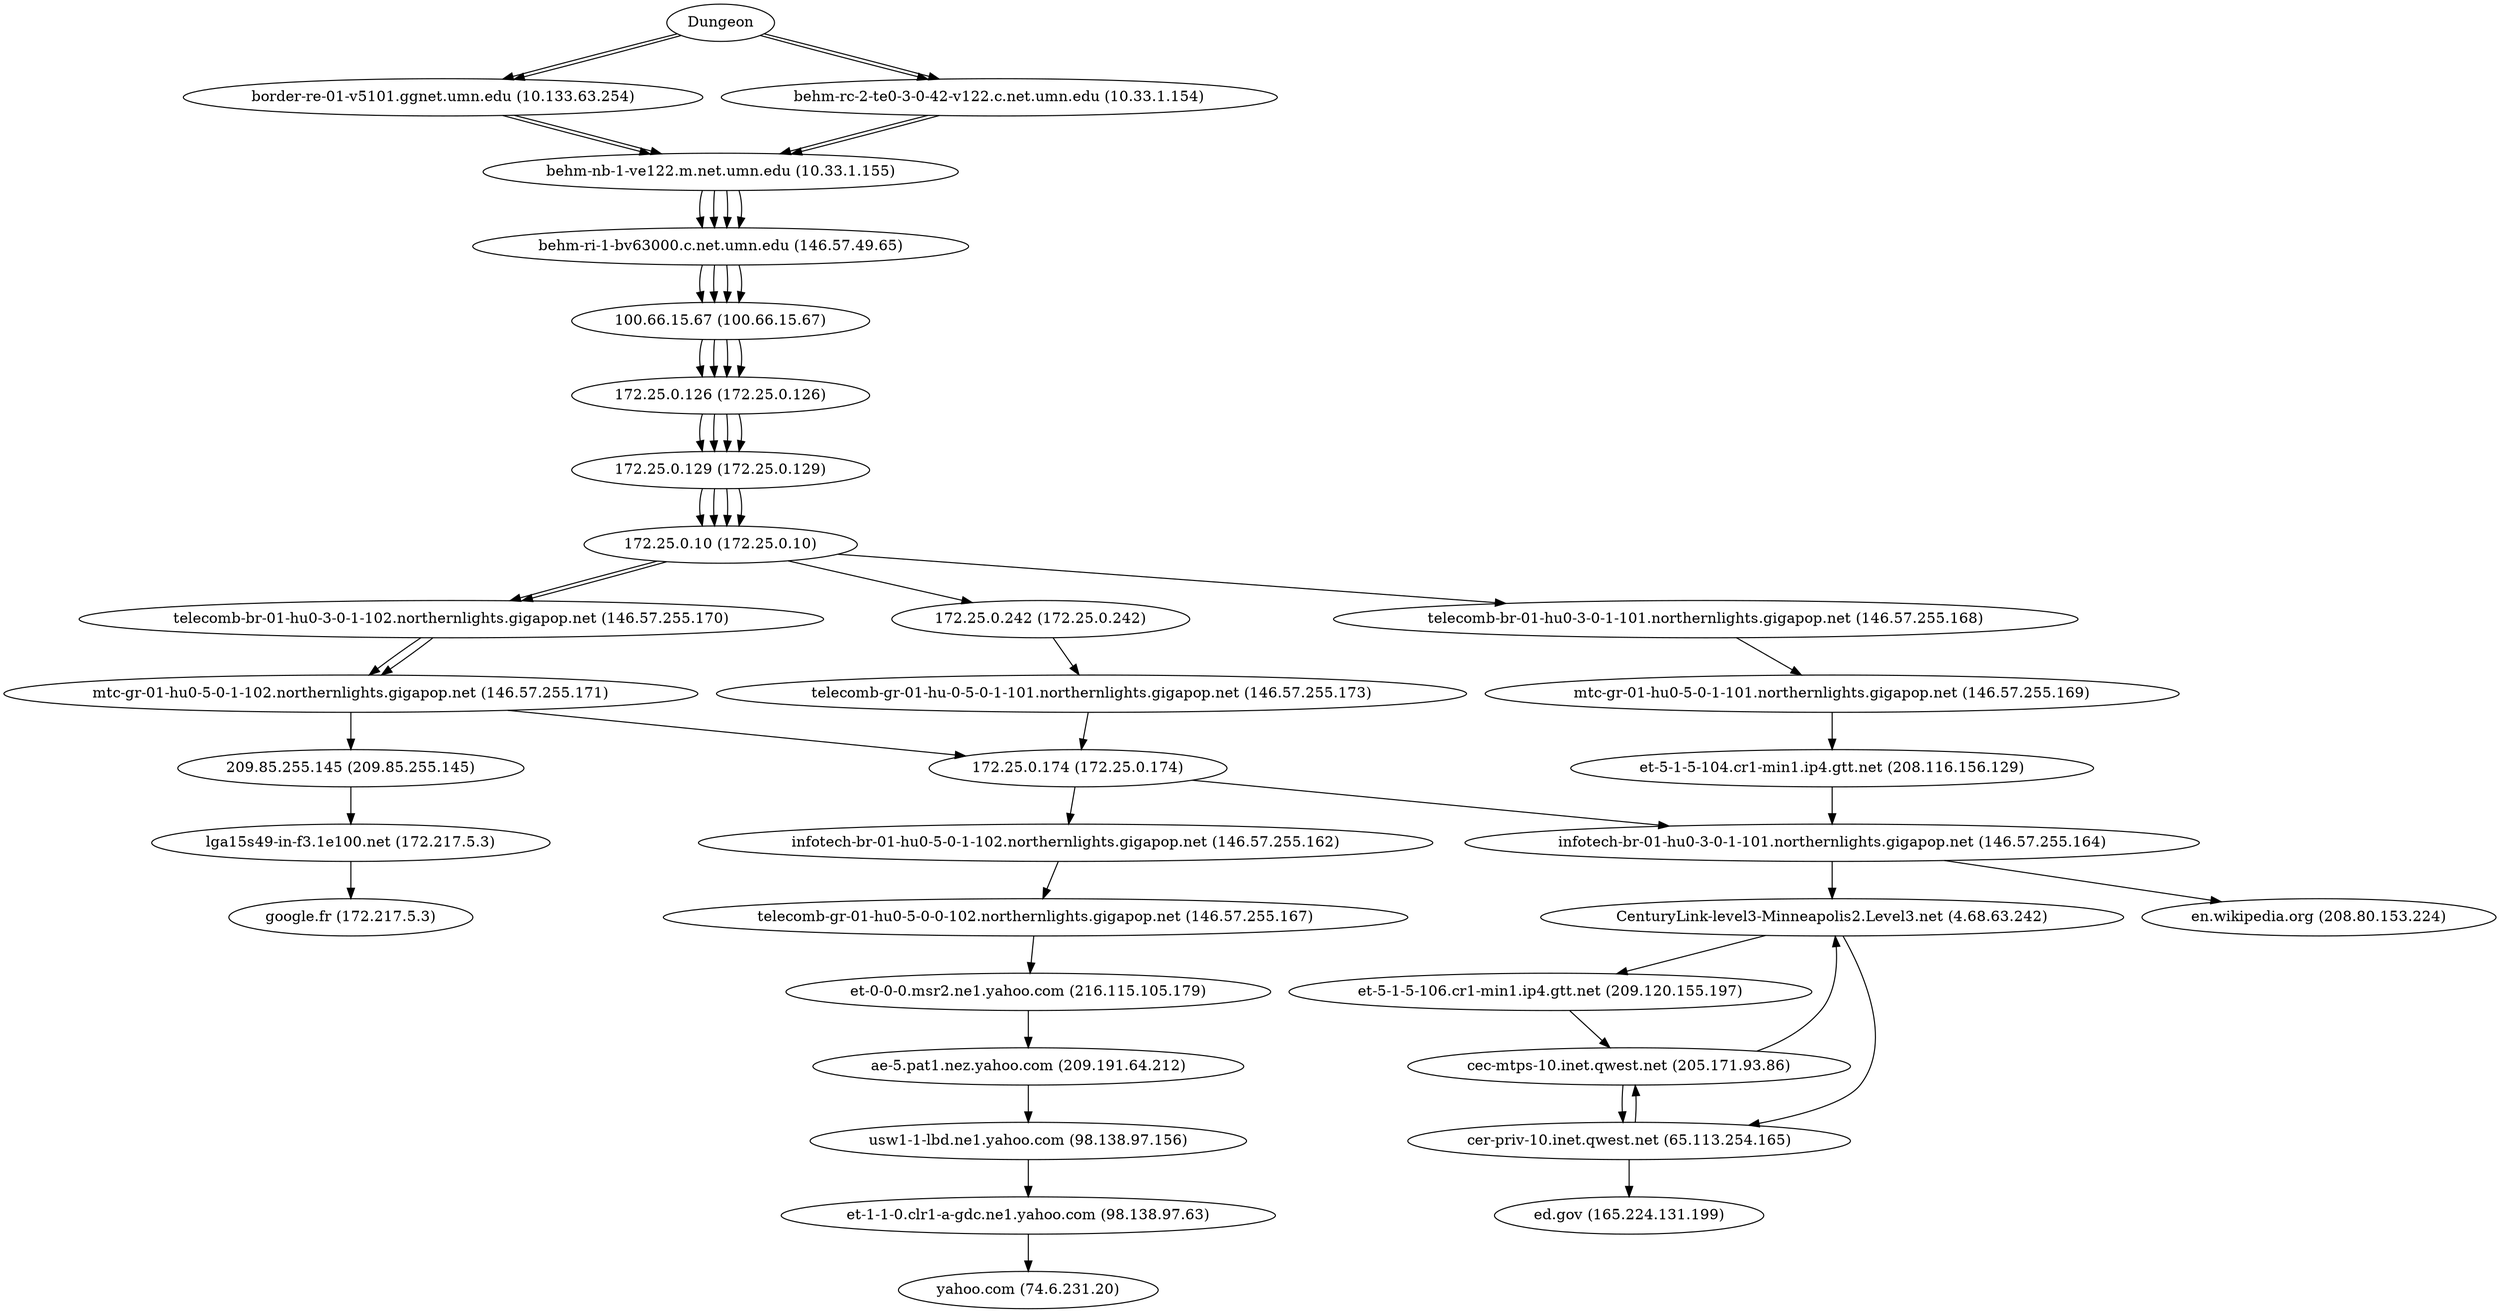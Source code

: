 digraph network {

// traceroute to yahoo.com (74.6.231.20), 60 hops max, 60 byte packets
"Dungeon" -> "border-re-01-v5101.ggnet.umn.edu (10.133.63.254)";
"border-re-01-v5101.ggnet.umn.edu (10.133.63.254)" -> "behm-nb-1-ve122.m.net.umn.edu (10.33.1.155)";
"behm-nb-1-ve122.m.net.umn.edu (10.33.1.155)" -> "behm-ri-1-bv63000.c.net.umn.edu (146.57.49.65)";
"behm-ri-1-bv63000.c.net.umn.edu (146.57.49.65)" -> "100.66.15.67 (100.66.15.67)";
"100.66.15.67 (100.66.15.67)" -> "172.25.0.126 (172.25.0.126)";
"172.25.0.126 (172.25.0.126)" -> "172.25.0.129 (172.25.0.129)";
"172.25.0.129 (172.25.0.129)" -> "172.25.0.10 (172.25.0.10)";
"172.25.0.10 (172.25.0.10)" -> "telecomb-br-01-hu0-3-0-1-102.northernlights.gigapop.net (146.57.255.170)";
"telecomb-br-01-hu0-3-0-1-102.northernlights.gigapop.net (146.57.255.170)" -> "mtc-gr-01-hu0-5-0-1-102.northernlights.gigapop.net (146.57.255.171)";
"mtc-gr-01-hu0-5-0-1-102.northernlights.gigapop.net (146.57.255.171)" -> "172.25.0.174 (172.25.0.174)";
"172.25.0.174 (172.25.0.174)" -> "infotech-br-01-hu0-5-0-1-102.northernlights.gigapop.net (146.57.255.162)";
"infotech-br-01-hu0-5-0-1-102.northernlights.gigapop.net (146.57.255.162)" -> "telecomb-gr-01-hu0-5-0-0-102.northernlights.gigapop.net (146.57.255.167)";
"telecomb-gr-01-hu0-5-0-0-102.northernlights.gigapop.net (146.57.255.167)" -> "et-0-0-0.msr2.ne1.yahoo.com (216.115.105.179)";
"et-0-0-0.msr2.ne1.yahoo.com (216.115.105.179)" -> "ae-5.pat1.nez.yahoo.com (209.191.64.212)";
"ae-5.pat1.nez.yahoo.com (209.191.64.212)" -> "usw1-1-lbd.ne1.yahoo.com (98.138.97.156)";
"usw1-1-lbd.ne1.yahoo.com (98.138.97.156)" -> "et-1-1-0.clr1-a-gdc.ne1.yahoo.com (98.138.97.63)";
"et-1-1-0.clr1-a-gdc.ne1.yahoo.com (98.138.97.63)" -> "yahoo.com (74.6.231.20)";

// traceroute to ed.gov (165.224.131.199), 60 hops max, 60 byte packets
"Dungeon" -> "behm-rc-2-te0-3-0-42-v122.c.net.umn.edu (10.33.1.154)";
"behm-rc-2-te0-3-0-42-v122.c.net.umn.edu (10.33.1.154)" -> "behm-nb-1-ve122.m.net.umn.edu (10.33.1.155)";
"behm-nb-1-ve122.m.net.umn.edu (10.33.1.155)" -> "behm-ri-1-bv63000.c.net.umn.edu (146.57.49.65)";
"behm-ri-1-bv63000.c.net.umn.edu (146.57.49.65)" -> "100.66.15.67 (100.66.15.67)";
"100.66.15.67 (100.66.15.67)" -> "172.25.0.126 (172.25.0.126)";
"172.25.0.126 (172.25.0.126)" -> "172.25.0.129 (172.25.0.129)";
"172.25.0.129 (172.25.0.129)" -> "172.25.0.10 (172.25.0.10)";
"172.25.0.10 (172.25.0.10)" -> "telecomb-br-01-hu0-3-0-1-101.northernlights.gigapop.net (146.57.255.168)";
"telecomb-br-01-hu0-3-0-1-101.northernlights.gigapop.net (146.57.255.168)" -> "mtc-gr-01-hu0-5-0-1-101.northernlights.gigapop.net (146.57.255.169)";
"mtc-gr-01-hu0-5-0-1-101.northernlights.gigapop.net (146.57.255.169)" -> "et-5-1-5-104.cr1-min1.ip4.gtt.net (208.116.156.129)";
"et-5-1-5-104.cr1-min1.ip4.gtt.net (208.116.156.129)" -> "infotech-br-01-hu0-3-0-1-101.northernlights.gigapop.net (146.57.255.164)";
"infotech-br-01-hu0-3-0-1-101.northernlights.gigapop.net (146.57.255.164)" -> "CenturyLink-level3-Minneapolis2.Level3.net (4.68.63.242)";
"CenturyLink-level3-Minneapolis2.Level3.net (4.68.63.242)" -> "et-5-1-5-106.cr1-min1.ip4.gtt.net (209.120.155.197)";
"et-5-1-5-106.cr1-min1.ip4.gtt.net (209.120.155.197)" -> "cec-mtps-10.inet.qwest.net (205.171.93.86)";
"cec-mtps-10.inet.qwest.net (205.171.93.86)" -> "CenturyLink-level3-Minneapolis2.Level3.net (4.68.63.242)";
"CenturyLink-level3-Minneapolis2.Level3.net (4.68.63.242)" -> "cer-priv-10.inet.qwest.net (65.113.254.165)";
"cer-priv-10.inet.qwest.net (65.113.254.165)" -> "cec-mtps-10.inet.qwest.net (205.171.93.86)";
"cec-mtps-10.inet.qwest.net (205.171.93.86)" -> "cer-priv-10.inet.qwest.net (65.113.254.165)";
"cer-priv-10.inet.qwest.net (65.113.254.165)" -> "ed.gov (165.224.131.199)";

// traceroute to en.wikipedia.org (208.80.153.224), 60 hops max, 60 byte packets
"Dungeon" -> "border-re-01-v5101.ggnet.umn.edu (10.133.63.254)";
"border-re-01-v5101.ggnet.umn.edu (10.133.63.254)" -> "behm-nb-1-ve122.m.net.umn.edu (10.33.1.155)";
"behm-nb-1-ve122.m.net.umn.edu (10.33.1.155)" -> "behm-ri-1-bv63000.c.net.umn.edu (146.57.49.65)";
"behm-ri-1-bv63000.c.net.umn.edu (146.57.49.65)" -> "100.66.15.67 (100.66.15.67)";
"100.66.15.67 (100.66.15.67)" -> "172.25.0.126 (172.25.0.126)";
"172.25.0.126 (172.25.0.126)" -> "172.25.0.129 (172.25.0.129)";
"172.25.0.129 (172.25.0.129)" -> "172.25.0.10 (172.25.0.10)";
"172.25.0.10 (172.25.0.10)" -> "172.25.0.242 (172.25.0.242)";
"172.25.0.242 (172.25.0.242)" -> "telecomb-gr-01-hu-0-5-0-1-101.northernlights.gigapop.net (146.57.255.173)";
"telecomb-gr-01-hu-0-5-0-1-101.northernlights.gigapop.net (146.57.255.173)" -> "172.25.0.174 (172.25.0.174)";
"172.25.0.174 (172.25.0.174)" -> "infotech-br-01-hu0-3-0-1-101.northernlights.gigapop.net (146.57.255.164)";
"infotech-br-01-hu0-3-0-1-101.northernlights.gigapop.net (146.57.255.164)" -> "en.wikipedia.org (208.80.153.224)";

// traceroute to google.fr (172.217.5.3), 60 hops max, 60 byte packets
"Dungeon" -> "behm-rc-2-te0-3-0-42-v122.c.net.umn.edu (10.33.1.154)";
"behm-rc-2-te0-3-0-42-v122.c.net.umn.edu (10.33.1.154)" -> "behm-nb-1-ve122.m.net.umn.edu (10.33.1.155)";
"behm-nb-1-ve122.m.net.umn.edu (10.33.1.155)" -> "behm-ri-1-bv63000.c.net.umn.edu (146.57.49.65)";
"behm-ri-1-bv63000.c.net.umn.edu (146.57.49.65)" -> "100.66.15.67 (100.66.15.67)";
"100.66.15.67 (100.66.15.67)" -> "172.25.0.126 (172.25.0.126)";
"172.25.0.126 (172.25.0.126)" -> "172.25.0.129 (172.25.0.129)";
"172.25.0.129 (172.25.0.129)" -> "172.25.0.10 (172.25.0.10)";
"172.25.0.10 (172.25.0.10)" -> "telecomb-br-01-hu0-3-0-1-102.northernlights.gigapop.net (146.57.255.170)";
"telecomb-br-01-hu0-3-0-1-102.northernlights.gigapop.net (146.57.255.170)" -> "mtc-gr-01-hu0-5-0-1-102.northernlights.gigapop.net (146.57.255.171)";
"mtc-gr-01-hu0-5-0-1-102.northernlights.gigapop.net (146.57.255.171)" -> "209.85.255.145 (209.85.255.145)";
"209.85.255.145 (209.85.255.145)" -> "lga15s49-in-f3.1e100.net (172.217.5.3)";
"lga15s49-in-f3.1e100.net (172.217.5.3)" -> "google.fr (172.217.5.3)";
}
